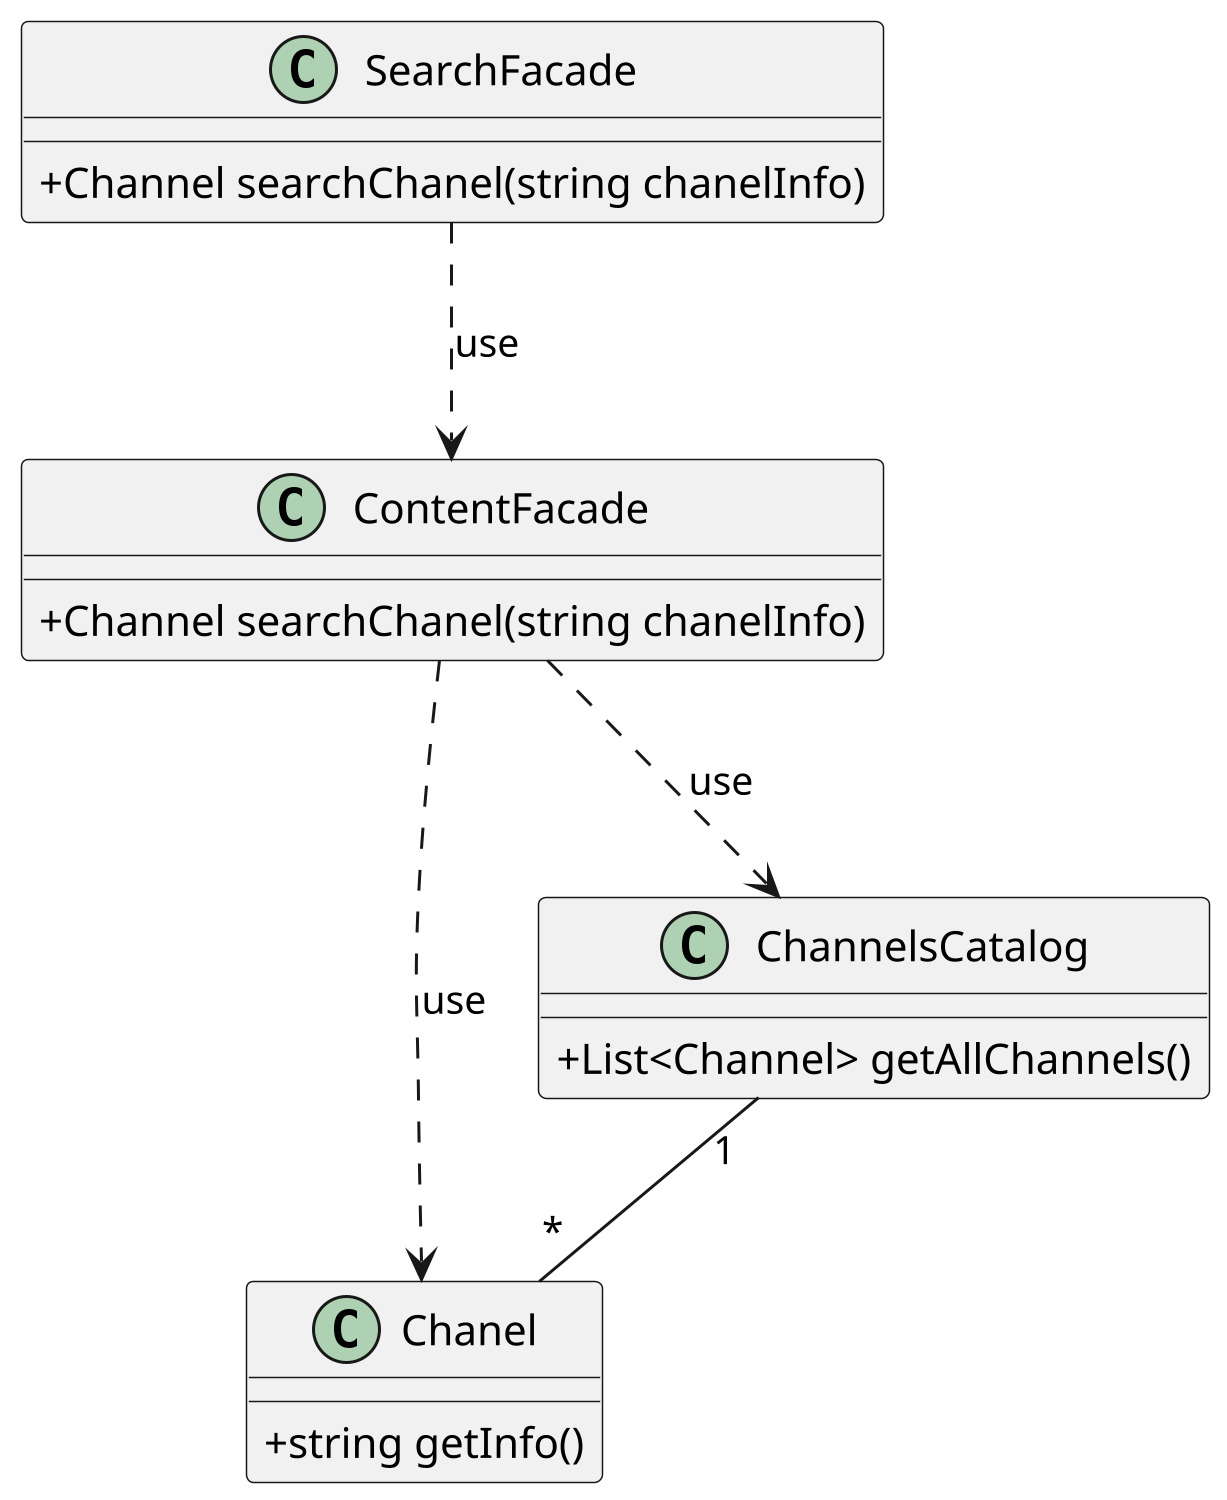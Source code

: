 @startuml search_chanel

scale 3
skinparam DefaultFontName B Nazanin
skinparam classAttributeIconSize 0

class "Chanel" as chanel {
    +string getInfo()
}

class SearchFacade {
    +Channel searchChanel(string chanelInfo)
}

class ContentFacade {
    +Channel searchChanel(string chanelInfo)
}

class ChannelsCatalog {
    +List<Channel> getAllChannels()
}

ChannelsCatalog "1" -- "*" chanel
ContentFacade ..> ChannelsCatalog :use
ContentFacade ..> chanel :use
SearchFacade ..> ContentFacade :use
@enduml
